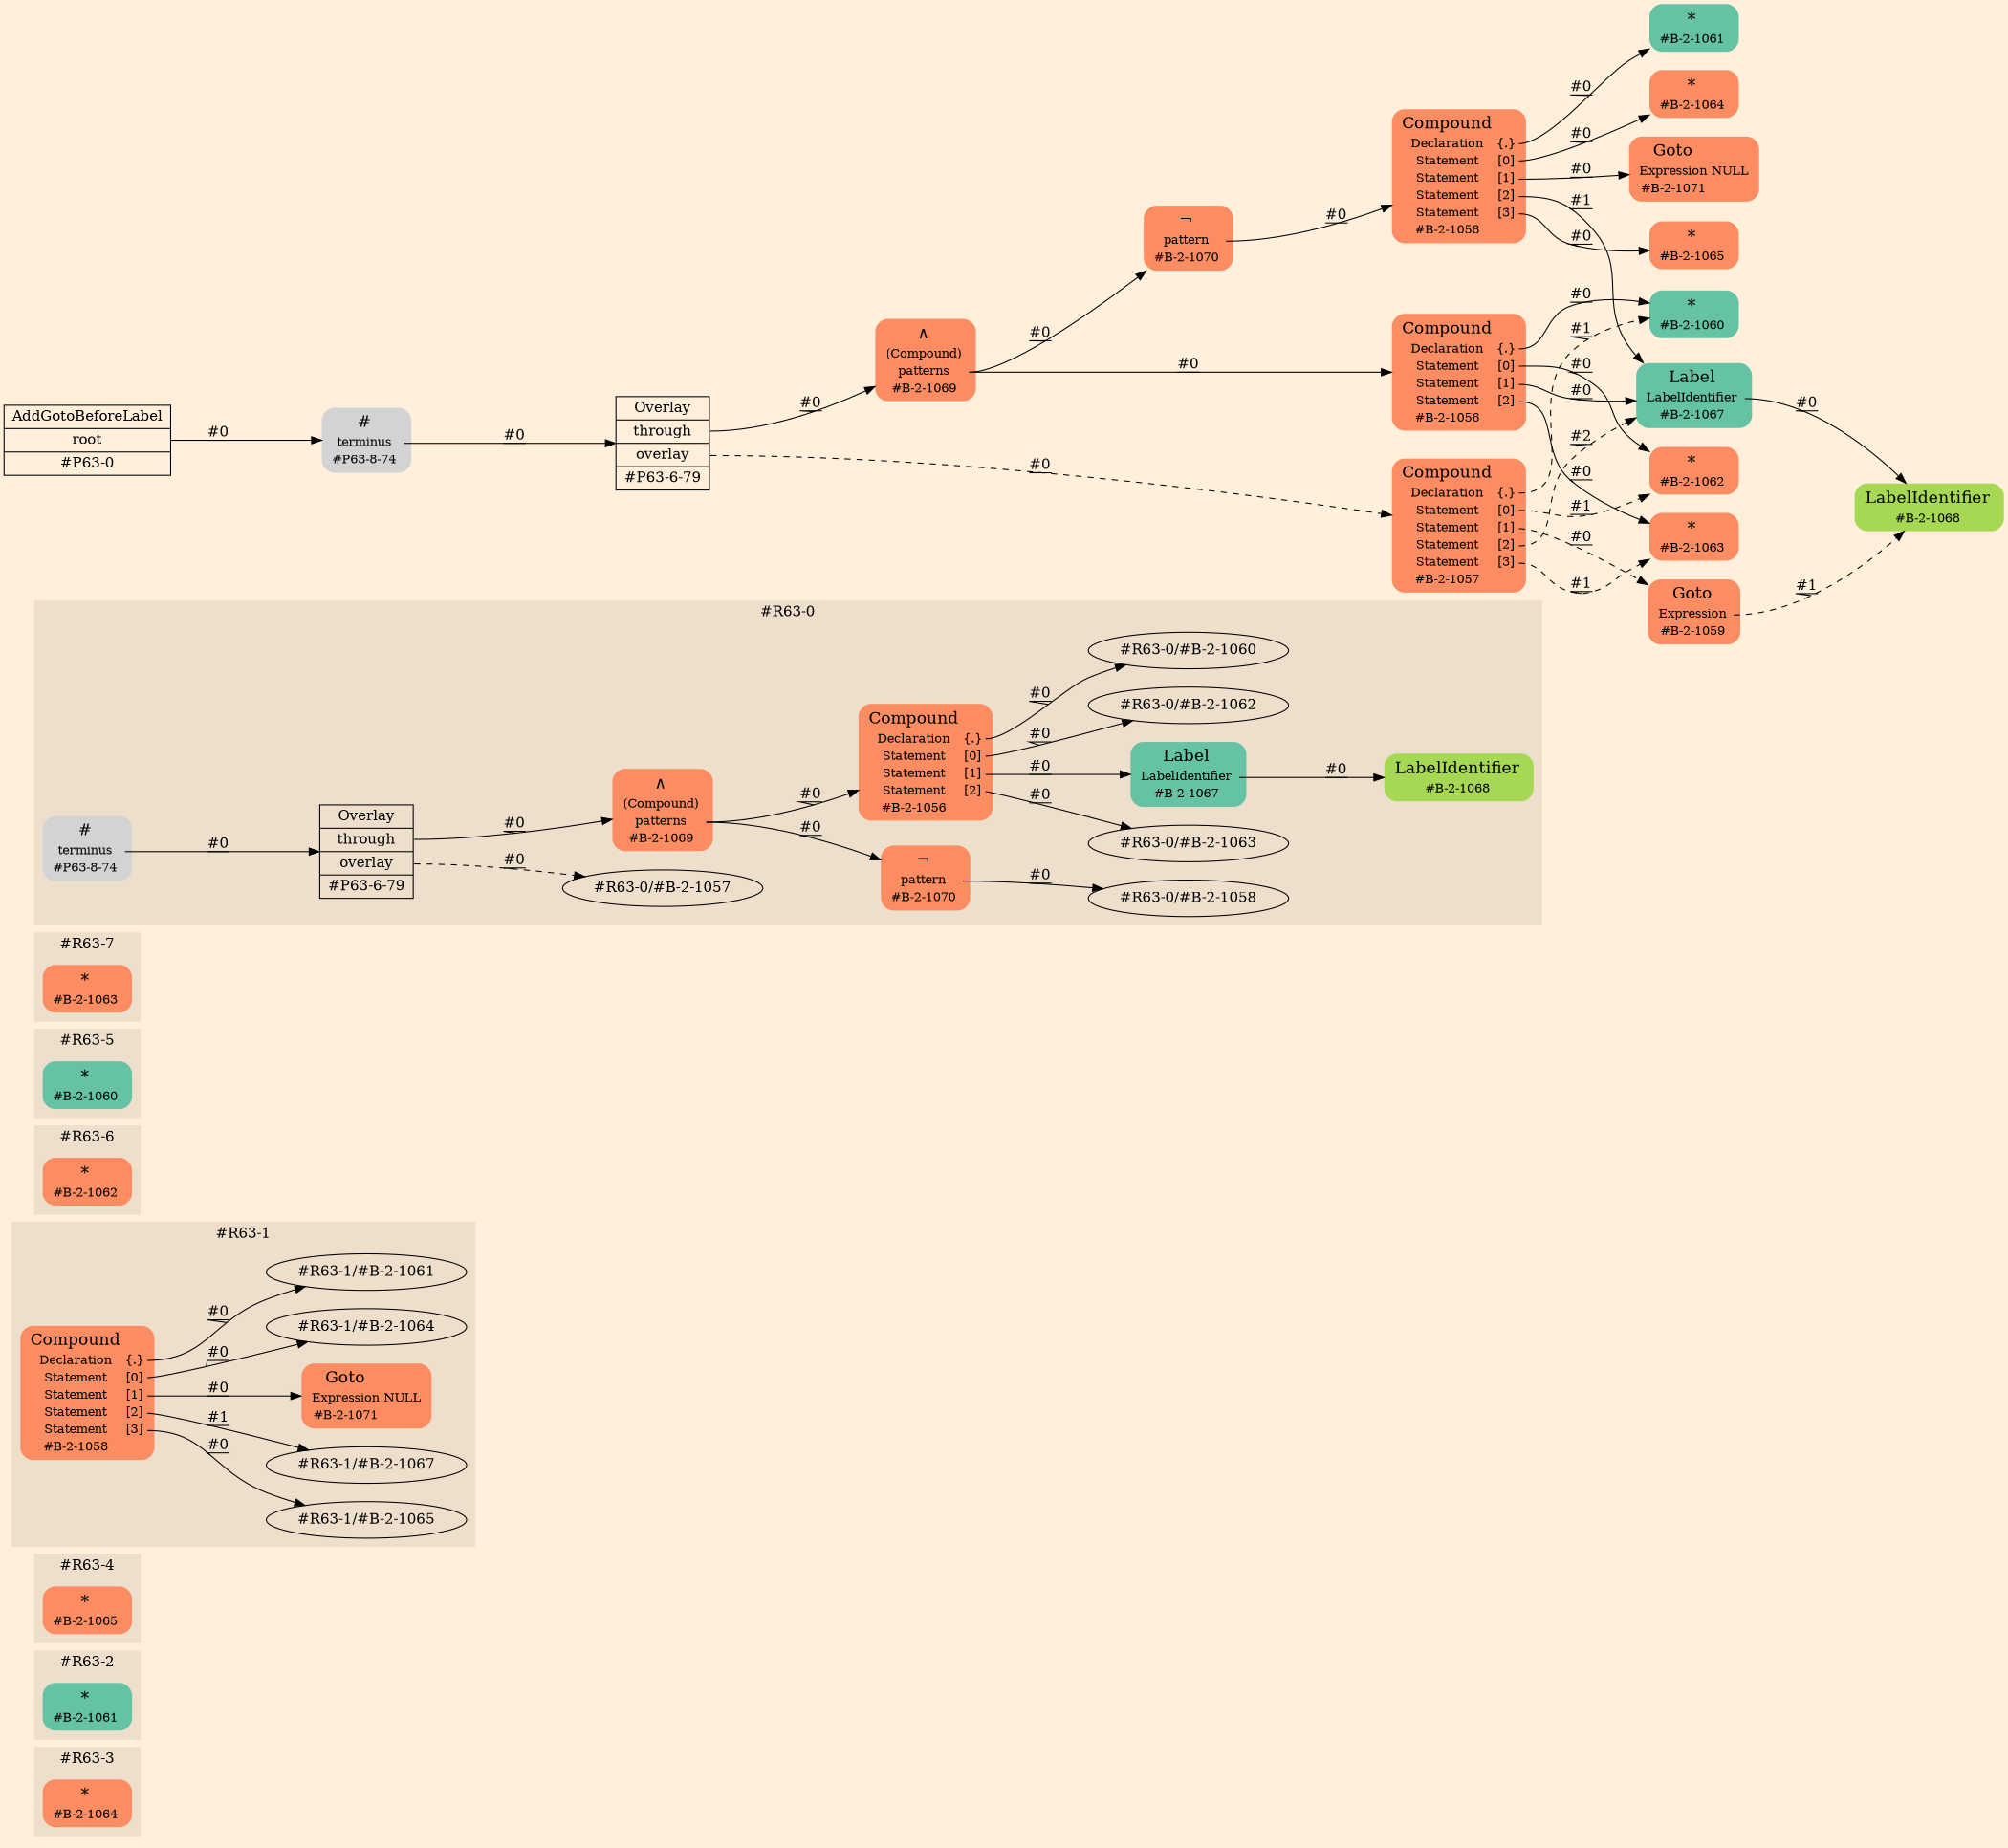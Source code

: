 digraph Inferno {
graph [
rankdir = "LR"
ranksep = 1.0
size = "14,20"
bgcolor = antiquewhite1
color = black
fontcolor = black
];
node [
];
subgraph "cluster#R63-3" {
label = "#R63-3"
style = "filled"
color = antiquewhite2
"#R63-3/#B-2-1064" [
shape = "plaintext"
fillcolor = "/set28/2"
label = <<TABLE BORDER="0" CELLBORDER="0" CELLSPACING="0">
 <TR>
  <TD><FONT POINT-SIZE="16.0">*</FONT></TD>
  <TD></TD>
 </TR>
 <TR>
  <TD>#B-2-1064</TD>
  <TD PORT="port0"></TD>
 </TR>
</TABLE>>
style = "rounded,filled"
fontsize = "12"
];
}
subgraph "cluster#R63-2" {
label = "#R63-2"
style = "filled"
color = antiquewhite2
"#R63-2/#B-2-1061" [
shape = "plaintext"
fillcolor = "/set28/1"
label = <<TABLE BORDER="0" CELLBORDER="0" CELLSPACING="0">
 <TR>
  <TD><FONT POINT-SIZE="16.0">*</FONT></TD>
  <TD></TD>
 </TR>
 <TR>
  <TD>#B-2-1061</TD>
  <TD PORT="port0"></TD>
 </TR>
</TABLE>>
style = "rounded,filled"
fontsize = "12"
];
}
subgraph "cluster#R63-4" {
label = "#R63-4"
style = "filled"
color = antiquewhite2
"#R63-4/#B-2-1065" [
shape = "plaintext"
fillcolor = "/set28/2"
label = <<TABLE BORDER="0" CELLBORDER="0" CELLSPACING="0">
 <TR>
  <TD><FONT POINT-SIZE="16.0">*</FONT></TD>
  <TD></TD>
 </TR>
 <TR>
  <TD>#B-2-1065</TD>
  <TD PORT="port0"></TD>
 </TR>
</TABLE>>
style = "rounded,filled"
fontsize = "12"
];
}
subgraph "cluster#R63-1" {
label = "#R63-1"
style = "filled"
color = antiquewhite2
"#R63-1/#B-2-1058" [
shape = "plaintext"
fillcolor = "/set28/2"
label = <<TABLE BORDER="0" CELLBORDER="0" CELLSPACING="0">
 <TR>
  <TD><FONT POINT-SIZE="16.0">Compound</FONT></TD>
  <TD></TD>
 </TR>
 <TR>
  <TD>Declaration</TD>
  <TD PORT="port0">{.}</TD>
 </TR>
 <TR>
  <TD>Statement</TD>
  <TD PORT="port1">[0]</TD>
 </TR>
 <TR>
  <TD>Statement</TD>
  <TD PORT="port2">[1]</TD>
 </TR>
 <TR>
  <TD>Statement</TD>
  <TD PORT="port3">[2]</TD>
 </TR>
 <TR>
  <TD>Statement</TD>
  <TD PORT="port4">[3]</TD>
 </TR>
 <TR>
  <TD>#B-2-1058</TD>
  <TD PORT="port5"></TD>
 </TR>
</TABLE>>
style = "rounded,filled"
fontsize = "12"
];
"#R63-1/#B-2-1071" [
shape = "plaintext"
fillcolor = "/set28/2"
label = <<TABLE BORDER="0" CELLBORDER="0" CELLSPACING="0">
 <TR>
  <TD><FONT POINT-SIZE="16.0">Goto</FONT></TD>
  <TD></TD>
 </TR>
 <TR>
  <TD>Expression</TD>
  <TD PORT="port0">NULL</TD>
 </TR>
 <TR>
  <TD>#B-2-1071</TD>
  <TD PORT="port1"></TD>
 </TR>
</TABLE>>
style = "rounded,filled"
fontsize = "12"
];
"#R63-1/#B-2-1058":port0 -> "#R63-1/#B-2-1061" [style="solid"
label = "#0"
decorate = true
color = black
fontcolor = black
];
"#R63-1/#B-2-1058":port1 -> "#R63-1/#B-2-1064" [style="solid"
label = "#0"
decorate = true
color = black
fontcolor = black
];
"#R63-1/#B-2-1058":port2 -> "#R63-1/#B-2-1071" [style="solid"
label = "#0"
decorate = true
color = black
fontcolor = black
];
"#R63-1/#B-2-1058":port3 -> "#R63-1/#B-2-1067" [style="solid"
label = "#1"
decorate = true
color = black
fontcolor = black
];
"#R63-1/#B-2-1058":port4 -> "#R63-1/#B-2-1065" [style="solid"
label = "#0"
decorate = true
color = black
fontcolor = black
];
}
subgraph "cluster#R63-6" {
label = "#R63-6"
style = "filled"
color = antiquewhite2
"#R63-6/#B-2-1062" [
shape = "plaintext"
fillcolor = "/set28/2"
label = <<TABLE BORDER="0" CELLBORDER="0" CELLSPACING="0">
 <TR>
  <TD><FONT POINT-SIZE="16.0">*</FONT></TD>
  <TD></TD>
 </TR>
 <TR>
  <TD>#B-2-1062</TD>
  <TD PORT="port0"></TD>
 </TR>
</TABLE>>
style = "rounded,filled"
fontsize = "12"
];
}
subgraph "cluster#R63-5" {
label = "#R63-5"
style = "filled"
color = antiquewhite2
"#R63-5/#B-2-1060" [
shape = "plaintext"
fillcolor = "/set28/1"
label = <<TABLE BORDER="0" CELLBORDER="0" CELLSPACING="0">
 <TR>
  <TD><FONT POINT-SIZE="16.0">*</FONT></TD>
  <TD></TD>
 </TR>
 <TR>
  <TD>#B-2-1060</TD>
  <TD PORT="port0"></TD>
 </TR>
</TABLE>>
style = "rounded,filled"
fontsize = "12"
];
}
subgraph "cluster#R63-7" {
label = "#R63-7"
style = "filled"
color = antiquewhite2
"#R63-7/#B-2-1063" [
shape = "plaintext"
fillcolor = "/set28/2"
label = <<TABLE BORDER="0" CELLBORDER="0" CELLSPACING="0">
 <TR>
  <TD><FONT POINT-SIZE="16.0">*</FONT></TD>
  <TD></TD>
 </TR>
 <TR>
  <TD>#B-2-1063</TD>
  <TD PORT="port0"></TD>
 </TR>
</TABLE>>
style = "rounded,filled"
fontsize = "12"
];
}
subgraph "cluster#R63-0" {
label = "#R63-0"
style = "filled"
color = antiquewhite2
"#R63-0/#B-2-1070" [
shape = "plaintext"
fillcolor = "/set28/2"
label = <<TABLE BORDER="0" CELLBORDER="0" CELLSPACING="0">
 <TR>
  <TD><FONT POINT-SIZE="16.0">¬</FONT></TD>
  <TD></TD>
 </TR>
 <TR>
  <TD>pattern</TD>
  <TD PORT="port0"></TD>
 </TR>
 <TR>
  <TD>#B-2-1070</TD>
  <TD PORT="port1"></TD>
 </TR>
</TABLE>>
style = "rounded,filled"
fontsize = "12"
];
"#R63-0/#P63-6-79" [
shape = "record"
fillcolor = antiquewhite2
label = "<fixed> Overlay | <port0> through | <port1> overlay | <port2> #P63-6-79"
style = "filled"
fontsize = "14"
color = black
fontcolor = black
];
"#R63-0/#B-2-1068" [
shape = "plaintext"
fillcolor = "/set28/5"
label = <<TABLE BORDER="0" CELLBORDER="0" CELLSPACING="0">
 <TR>
  <TD><FONT POINT-SIZE="16.0">LabelIdentifier</FONT></TD>
  <TD></TD>
 </TR>
 <TR>
  <TD>#B-2-1068</TD>
  <TD PORT="port0"></TD>
 </TR>
</TABLE>>
style = "rounded,filled"
fontsize = "12"
];
"#R63-0/#P63-8-74" [
shape = "plaintext"
label = <<TABLE BORDER="0" CELLBORDER="0" CELLSPACING="0">
 <TR>
  <TD><FONT POINT-SIZE="16.0">#</FONT></TD>
  <TD></TD>
 </TR>
 <TR>
  <TD>terminus</TD>
  <TD PORT="port0"></TD>
 </TR>
 <TR>
  <TD>#P63-8-74</TD>
  <TD PORT="port1"></TD>
 </TR>
</TABLE>>
style = "rounded,filled"
fontsize = "12"
];
"#R63-0/#B-2-1069" [
shape = "plaintext"
fillcolor = "/set28/2"
label = <<TABLE BORDER="0" CELLBORDER="0" CELLSPACING="0">
 <TR>
  <TD><FONT POINT-SIZE="16.0">∧</FONT></TD>
  <TD></TD>
 </TR>
 <TR>
  <TD>(Compound)</TD>
  <TD PORT="port0"></TD>
 </TR>
 <TR>
  <TD>patterns</TD>
  <TD PORT="port1"></TD>
 </TR>
 <TR>
  <TD>#B-2-1069</TD>
  <TD PORT="port2"></TD>
 </TR>
</TABLE>>
style = "rounded,filled"
fontsize = "12"
];
"#R63-0/#B-2-1067" [
shape = "plaintext"
fillcolor = "/set28/1"
label = <<TABLE BORDER="0" CELLBORDER="0" CELLSPACING="0">
 <TR>
  <TD><FONT POINT-SIZE="16.0">Label</FONT></TD>
  <TD></TD>
 </TR>
 <TR>
  <TD>LabelIdentifier</TD>
  <TD PORT="port0"></TD>
 </TR>
 <TR>
  <TD>#B-2-1067</TD>
  <TD PORT="port1"></TD>
 </TR>
</TABLE>>
style = "rounded,filled"
fontsize = "12"
];
"#R63-0/#B-2-1056" [
shape = "plaintext"
fillcolor = "/set28/2"
label = <<TABLE BORDER="0" CELLBORDER="0" CELLSPACING="0">
 <TR>
  <TD><FONT POINT-SIZE="16.0">Compound</FONT></TD>
  <TD></TD>
 </TR>
 <TR>
  <TD>Declaration</TD>
  <TD PORT="port0">{.}</TD>
 </TR>
 <TR>
  <TD>Statement</TD>
  <TD PORT="port1">[0]</TD>
 </TR>
 <TR>
  <TD>Statement</TD>
  <TD PORT="port2">[1]</TD>
 </TR>
 <TR>
  <TD>Statement</TD>
  <TD PORT="port3">[2]</TD>
 </TR>
 <TR>
  <TD>#B-2-1056</TD>
  <TD PORT="port4"></TD>
 </TR>
</TABLE>>
style = "rounded,filled"
fontsize = "12"
];
"#R63-0/#B-2-1070":port0 -> "#R63-0/#B-2-1058" [style="solid"
label = "#0"
decorate = true
color = black
fontcolor = black
];
"#R63-0/#P63-6-79":port0 -> "#R63-0/#B-2-1069" [style="solid"
label = "#0"
decorate = true
color = black
fontcolor = black
];
"#R63-0/#P63-6-79":port1 -> "#R63-0/#B-2-1057" [style="dashed"
label = "#0"
decorate = true
color = black
fontcolor = black
];
"#R63-0/#P63-8-74":port0 -> "#R63-0/#P63-6-79" [style="solid"
label = "#0"
decorate = true
color = black
fontcolor = black
];
"#R63-0/#B-2-1069":port1 -> "#R63-0/#B-2-1056" [style="solid"
label = "#0"
decorate = true
color = black
fontcolor = black
];
"#R63-0/#B-2-1069":port1 -> "#R63-0/#B-2-1070" [style="solid"
label = "#0"
decorate = true
color = black
fontcolor = black
];
"#R63-0/#B-2-1067":port0 -> "#R63-0/#B-2-1068" [style="solid"
label = "#0"
decorate = true
color = black
fontcolor = black
];
"#R63-0/#B-2-1056":port0 -> "#R63-0/#B-2-1060" [style="solid"
label = "#0"
decorate = true
color = black
fontcolor = black
];
"#R63-0/#B-2-1056":port1 -> "#R63-0/#B-2-1062" [style="solid"
label = "#0"
decorate = true
color = black
fontcolor = black
];
"#R63-0/#B-2-1056":port2 -> "#R63-0/#B-2-1067" [style="solid"
label = "#0"
decorate = true
color = black
fontcolor = black
];
"#R63-0/#B-2-1056":port3 -> "#R63-0/#B-2-1063" [style="solid"
label = "#0"
decorate = true
color = black
fontcolor = black
];
}
"CR#P63-0" [
shape = "record"
fillcolor = antiquewhite1
label = "<fixed> AddGotoBeforeLabel | <port0> root | <port1> #P63-0"
style = "filled"
fontsize = "14"
color = black
fontcolor = black
];
"#P63-8-74" [
shape = "plaintext"
label = <<TABLE BORDER="0" CELLBORDER="0" CELLSPACING="0">
 <TR>
  <TD><FONT POINT-SIZE="16.0">#</FONT></TD>
  <TD></TD>
 </TR>
 <TR>
  <TD>terminus</TD>
  <TD PORT="port0"></TD>
 </TR>
 <TR>
  <TD>#P63-8-74</TD>
  <TD PORT="port1"></TD>
 </TR>
</TABLE>>
style = "rounded,filled"
fontsize = "12"
];
"#P63-6-79" [
shape = "record"
fillcolor = antiquewhite1
label = "<fixed> Overlay | <port0> through | <port1> overlay | <port2> #P63-6-79"
style = "filled"
fontsize = "14"
color = black
fontcolor = black
];
"#B-2-1069" [
shape = "plaintext"
fillcolor = "/set28/2"
label = <<TABLE BORDER="0" CELLBORDER="0" CELLSPACING="0">
 <TR>
  <TD><FONT POINT-SIZE="16.0">∧</FONT></TD>
  <TD></TD>
 </TR>
 <TR>
  <TD>(Compound)</TD>
  <TD PORT="port0"></TD>
 </TR>
 <TR>
  <TD>patterns</TD>
  <TD PORT="port1"></TD>
 </TR>
 <TR>
  <TD>#B-2-1069</TD>
  <TD PORT="port2"></TD>
 </TR>
</TABLE>>
style = "rounded,filled"
fontsize = "12"
];
"#B-2-1056" [
shape = "plaintext"
fillcolor = "/set28/2"
label = <<TABLE BORDER="0" CELLBORDER="0" CELLSPACING="0">
 <TR>
  <TD><FONT POINT-SIZE="16.0">Compound</FONT></TD>
  <TD></TD>
 </TR>
 <TR>
  <TD>Declaration</TD>
  <TD PORT="port0">{.}</TD>
 </TR>
 <TR>
  <TD>Statement</TD>
  <TD PORT="port1">[0]</TD>
 </TR>
 <TR>
  <TD>Statement</TD>
  <TD PORT="port2">[1]</TD>
 </TR>
 <TR>
  <TD>Statement</TD>
  <TD PORT="port3">[2]</TD>
 </TR>
 <TR>
  <TD>#B-2-1056</TD>
  <TD PORT="port4"></TD>
 </TR>
</TABLE>>
style = "rounded,filled"
fontsize = "12"
];
"#B-2-1060" [
shape = "plaintext"
fillcolor = "/set28/1"
label = <<TABLE BORDER="0" CELLBORDER="0" CELLSPACING="0">
 <TR>
  <TD><FONT POINT-SIZE="16.0">*</FONT></TD>
  <TD></TD>
 </TR>
 <TR>
  <TD>#B-2-1060</TD>
  <TD PORT="port0"></TD>
 </TR>
</TABLE>>
style = "rounded,filled"
fontsize = "12"
];
"#B-2-1062" [
shape = "plaintext"
fillcolor = "/set28/2"
label = <<TABLE BORDER="0" CELLBORDER="0" CELLSPACING="0">
 <TR>
  <TD><FONT POINT-SIZE="16.0">*</FONT></TD>
  <TD></TD>
 </TR>
 <TR>
  <TD>#B-2-1062</TD>
  <TD PORT="port0"></TD>
 </TR>
</TABLE>>
style = "rounded,filled"
fontsize = "12"
];
"#B-2-1067" [
shape = "plaintext"
fillcolor = "/set28/1"
label = <<TABLE BORDER="0" CELLBORDER="0" CELLSPACING="0">
 <TR>
  <TD><FONT POINT-SIZE="16.0">Label</FONT></TD>
  <TD></TD>
 </TR>
 <TR>
  <TD>LabelIdentifier</TD>
  <TD PORT="port0"></TD>
 </TR>
 <TR>
  <TD>#B-2-1067</TD>
  <TD PORT="port1"></TD>
 </TR>
</TABLE>>
style = "rounded,filled"
fontsize = "12"
];
"#B-2-1068" [
shape = "plaintext"
fillcolor = "/set28/5"
label = <<TABLE BORDER="0" CELLBORDER="0" CELLSPACING="0">
 <TR>
  <TD><FONT POINT-SIZE="16.0">LabelIdentifier</FONT></TD>
  <TD></TD>
 </TR>
 <TR>
  <TD>#B-2-1068</TD>
  <TD PORT="port0"></TD>
 </TR>
</TABLE>>
style = "rounded,filled"
fontsize = "12"
];
"#B-2-1063" [
shape = "plaintext"
fillcolor = "/set28/2"
label = <<TABLE BORDER="0" CELLBORDER="0" CELLSPACING="0">
 <TR>
  <TD><FONT POINT-SIZE="16.0">*</FONT></TD>
  <TD></TD>
 </TR>
 <TR>
  <TD>#B-2-1063</TD>
  <TD PORT="port0"></TD>
 </TR>
</TABLE>>
style = "rounded,filled"
fontsize = "12"
];
"#B-2-1070" [
shape = "plaintext"
fillcolor = "/set28/2"
label = <<TABLE BORDER="0" CELLBORDER="0" CELLSPACING="0">
 <TR>
  <TD><FONT POINT-SIZE="16.0">¬</FONT></TD>
  <TD></TD>
 </TR>
 <TR>
  <TD>pattern</TD>
  <TD PORT="port0"></TD>
 </TR>
 <TR>
  <TD>#B-2-1070</TD>
  <TD PORT="port1"></TD>
 </TR>
</TABLE>>
style = "rounded,filled"
fontsize = "12"
];
"#B-2-1058" [
shape = "plaintext"
fillcolor = "/set28/2"
label = <<TABLE BORDER="0" CELLBORDER="0" CELLSPACING="0">
 <TR>
  <TD><FONT POINT-SIZE="16.0">Compound</FONT></TD>
  <TD></TD>
 </TR>
 <TR>
  <TD>Declaration</TD>
  <TD PORT="port0">{.}</TD>
 </TR>
 <TR>
  <TD>Statement</TD>
  <TD PORT="port1">[0]</TD>
 </TR>
 <TR>
  <TD>Statement</TD>
  <TD PORT="port2">[1]</TD>
 </TR>
 <TR>
  <TD>Statement</TD>
  <TD PORT="port3">[2]</TD>
 </TR>
 <TR>
  <TD>Statement</TD>
  <TD PORT="port4">[3]</TD>
 </TR>
 <TR>
  <TD>#B-2-1058</TD>
  <TD PORT="port5"></TD>
 </TR>
</TABLE>>
style = "rounded,filled"
fontsize = "12"
];
"#B-2-1061" [
shape = "plaintext"
fillcolor = "/set28/1"
label = <<TABLE BORDER="0" CELLBORDER="0" CELLSPACING="0">
 <TR>
  <TD><FONT POINT-SIZE="16.0">*</FONT></TD>
  <TD></TD>
 </TR>
 <TR>
  <TD>#B-2-1061</TD>
  <TD PORT="port0"></TD>
 </TR>
</TABLE>>
style = "rounded,filled"
fontsize = "12"
];
"#B-2-1064" [
shape = "plaintext"
fillcolor = "/set28/2"
label = <<TABLE BORDER="0" CELLBORDER="0" CELLSPACING="0">
 <TR>
  <TD><FONT POINT-SIZE="16.0">*</FONT></TD>
  <TD></TD>
 </TR>
 <TR>
  <TD>#B-2-1064</TD>
  <TD PORT="port0"></TD>
 </TR>
</TABLE>>
style = "rounded,filled"
fontsize = "12"
];
"#B-2-1071" [
shape = "plaintext"
fillcolor = "/set28/2"
label = <<TABLE BORDER="0" CELLBORDER="0" CELLSPACING="0">
 <TR>
  <TD><FONT POINT-SIZE="16.0">Goto</FONT></TD>
  <TD></TD>
 </TR>
 <TR>
  <TD>Expression</TD>
  <TD PORT="port0">NULL</TD>
 </TR>
 <TR>
  <TD>#B-2-1071</TD>
  <TD PORT="port1"></TD>
 </TR>
</TABLE>>
style = "rounded,filled"
fontsize = "12"
];
"#B-2-1065" [
shape = "plaintext"
fillcolor = "/set28/2"
label = <<TABLE BORDER="0" CELLBORDER="0" CELLSPACING="0">
 <TR>
  <TD><FONT POINT-SIZE="16.0">*</FONT></TD>
  <TD></TD>
 </TR>
 <TR>
  <TD>#B-2-1065</TD>
  <TD PORT="port0"></TD>
 </TR>
</TABLE>>
style = "rounded,filled"
fontsize = "12"
];
"#B-2-1057" [
shape = "plaintext"
fillcolor = "/set28/2"
label = <<TABLE BORDER="0" CELLBORDER="0" CELLSPACING="0">
 <TR>
  <TD><FONT POINT-SIZE="16.0">Compound</FONT></TD>
  <TD></TD>
 </TR>
 <TR>
  <TD>Declaration</TD>
  <TD PORT="port0">{.}</TD>
 </TR>
 <TR>
  <TD>Statement</TD>
  <TD PORT="port1">[0]</TD>
 </TR>
 <TR>
  <TD>Statement</TD>
  <TD PORT="port2">[1]</TD>
 </TR>
 <TR>
  <TD>Statement</TD>
  <TD PORT="port3">[2]</TD>
 </TR>
 <TR>
  <TD>Statement</TD>
  <TD PORT="port4">[3]</TD>
 </TR>
 <TR>
  <TD>#B-2-1057</TD>
  <TD PORT="port5"></TD>
 </TR>
</TABLE>>
style = "rounded,filled"
fontsize = "12"
];
"#B-2-1059" [
shape = "plaintext"
fillcolor = "/set28/2"
label = <<TABLE BORDER="0" CELLBORDER="0" CELLSPACING="0">
 <TR>
  <TD><FONT POINT-SIZE="16.0">Goto</FONT></TD>
  <TD></TD>
 </TR>
 <TR>
  <TD>Expression</TD>
  <TD PORT="port0"></TD>
 </TR>
 <TR>
  <TD>#B-2-1059</TD>
  <TD PORT="port1"></TD>
 </TR>
</TABLE>>
style = "rounded,filled"
fontsize = "12"
];
"CR#P63-0":port0 -> "#P63-8-74" [style="solid"
label = "#0"
decorate = true
color = black
fontcolor = black
];
"#P63-8-74":port0 -> "#P63-6-79" [style="solid"
label = "#0"
decorate = true
color = black
fontcolor = black
];
"#P63-6-79":port0 -> "#B-2-1069" [style="solid"
label = "#0"
decorate = true
color = black
fontcolor = black
];
"#P63-6-79":port1 -> "#B-2-1057" [style="dashed"
label = "#0"
decorate = true
color = black
fontcolor = black
];
"#B-2-1069":port1 -> "#B-2-1056" [style="solid"
label = "#0"
decorate = true
color = black
fontcolor = black
];
"#B-2-1069":port1 -> "#B-2-1070" [style="solid"
label = "#0"
decorate = true
color = black
fontcolor = black
];
"#B-2-1056":port0 -> "#B-2-1060" [style="solid"
label = "#0"
decorate = true
color = black
fontcolor = black
];
"#B-2-1056":port1 -> "#B-2-1062" [style="solid"
label = "#0"
decorate = true
color = black
fontcolor = black
];
"#B-2-1056":port2 -> "#B-2-1067" [style="solid"
label = "#0"
decorate = true
color = black
fontcolor = black
];
"#B-2-1056":port3 -> "#B-2-1063" [style="solid"
label = "#0"
decorate = true
color = black
fontcolor = black
];
"#B-2-1067":port0 -> "#B-2-1068" [style="solid"
label = "#0"
decorate = true
color = black
fontcolor = black
];
"#B-2-1070":port0 -> "#B-2-1058" [style="solid"
label = "#0"
decorate = true
color = black
fontcolor = black
];
"#B-2-1058":port0 -> "#B-2-1061" [style="solid"
label = "#0"
decorate = true
color = black
fontcolor = black
];
"#B-2-1058":port1 -> "#B-2-1064" [style="solid"
label = "#0"
decorate = true
color = black
fontcolor = black
];
"#B-2-1058":port2 -> "#B-2-1071" [style="solid"
label = "#0"
decorate = true
color = black
fontcolor = black
];
"#B-2-1058":port3 -> "#B-2-1067" [style="solid"
label = "#1"
decorate = true
color = black
fontcolor = black
];
"#B-2-1058":port4 -> "#B-2-1065" [style="solid"
label = "#0"
decorate = true
color = black
fontcolor = black
];
"#B-2-1057":port0 -> "#B-2-1060" [style="dashed"
label = "#1"
decorate = true
color = black
fontcolor = black
];
"#B-2-1057":port1 -> "#B-2-1062" [style="dashed"
label = "#1"
decorate = true
color = black
fontcolor = black
];
"#B-2-1057":port2 -> "#B-2-1059" [style="dashed"
label = "#0"
decorate = true
color = black
fontcolor = black
];
"#B-2-1057":port3 -> "#B-2-1067" [style="dashed"
label = "#2"
decorate = true
color = black
fontcolor = black
];
"#B-2-1057":port4 -> "#B-2-1063" [style="dashed"
label = "#1"
decorate = true
color = black
fontcolor = black
];
"#B-2-1059":port0 -> "#B-2-1068" [style="dashed"
label = "#1"
decorate = true
color = black
fontcolor = black
];
}
